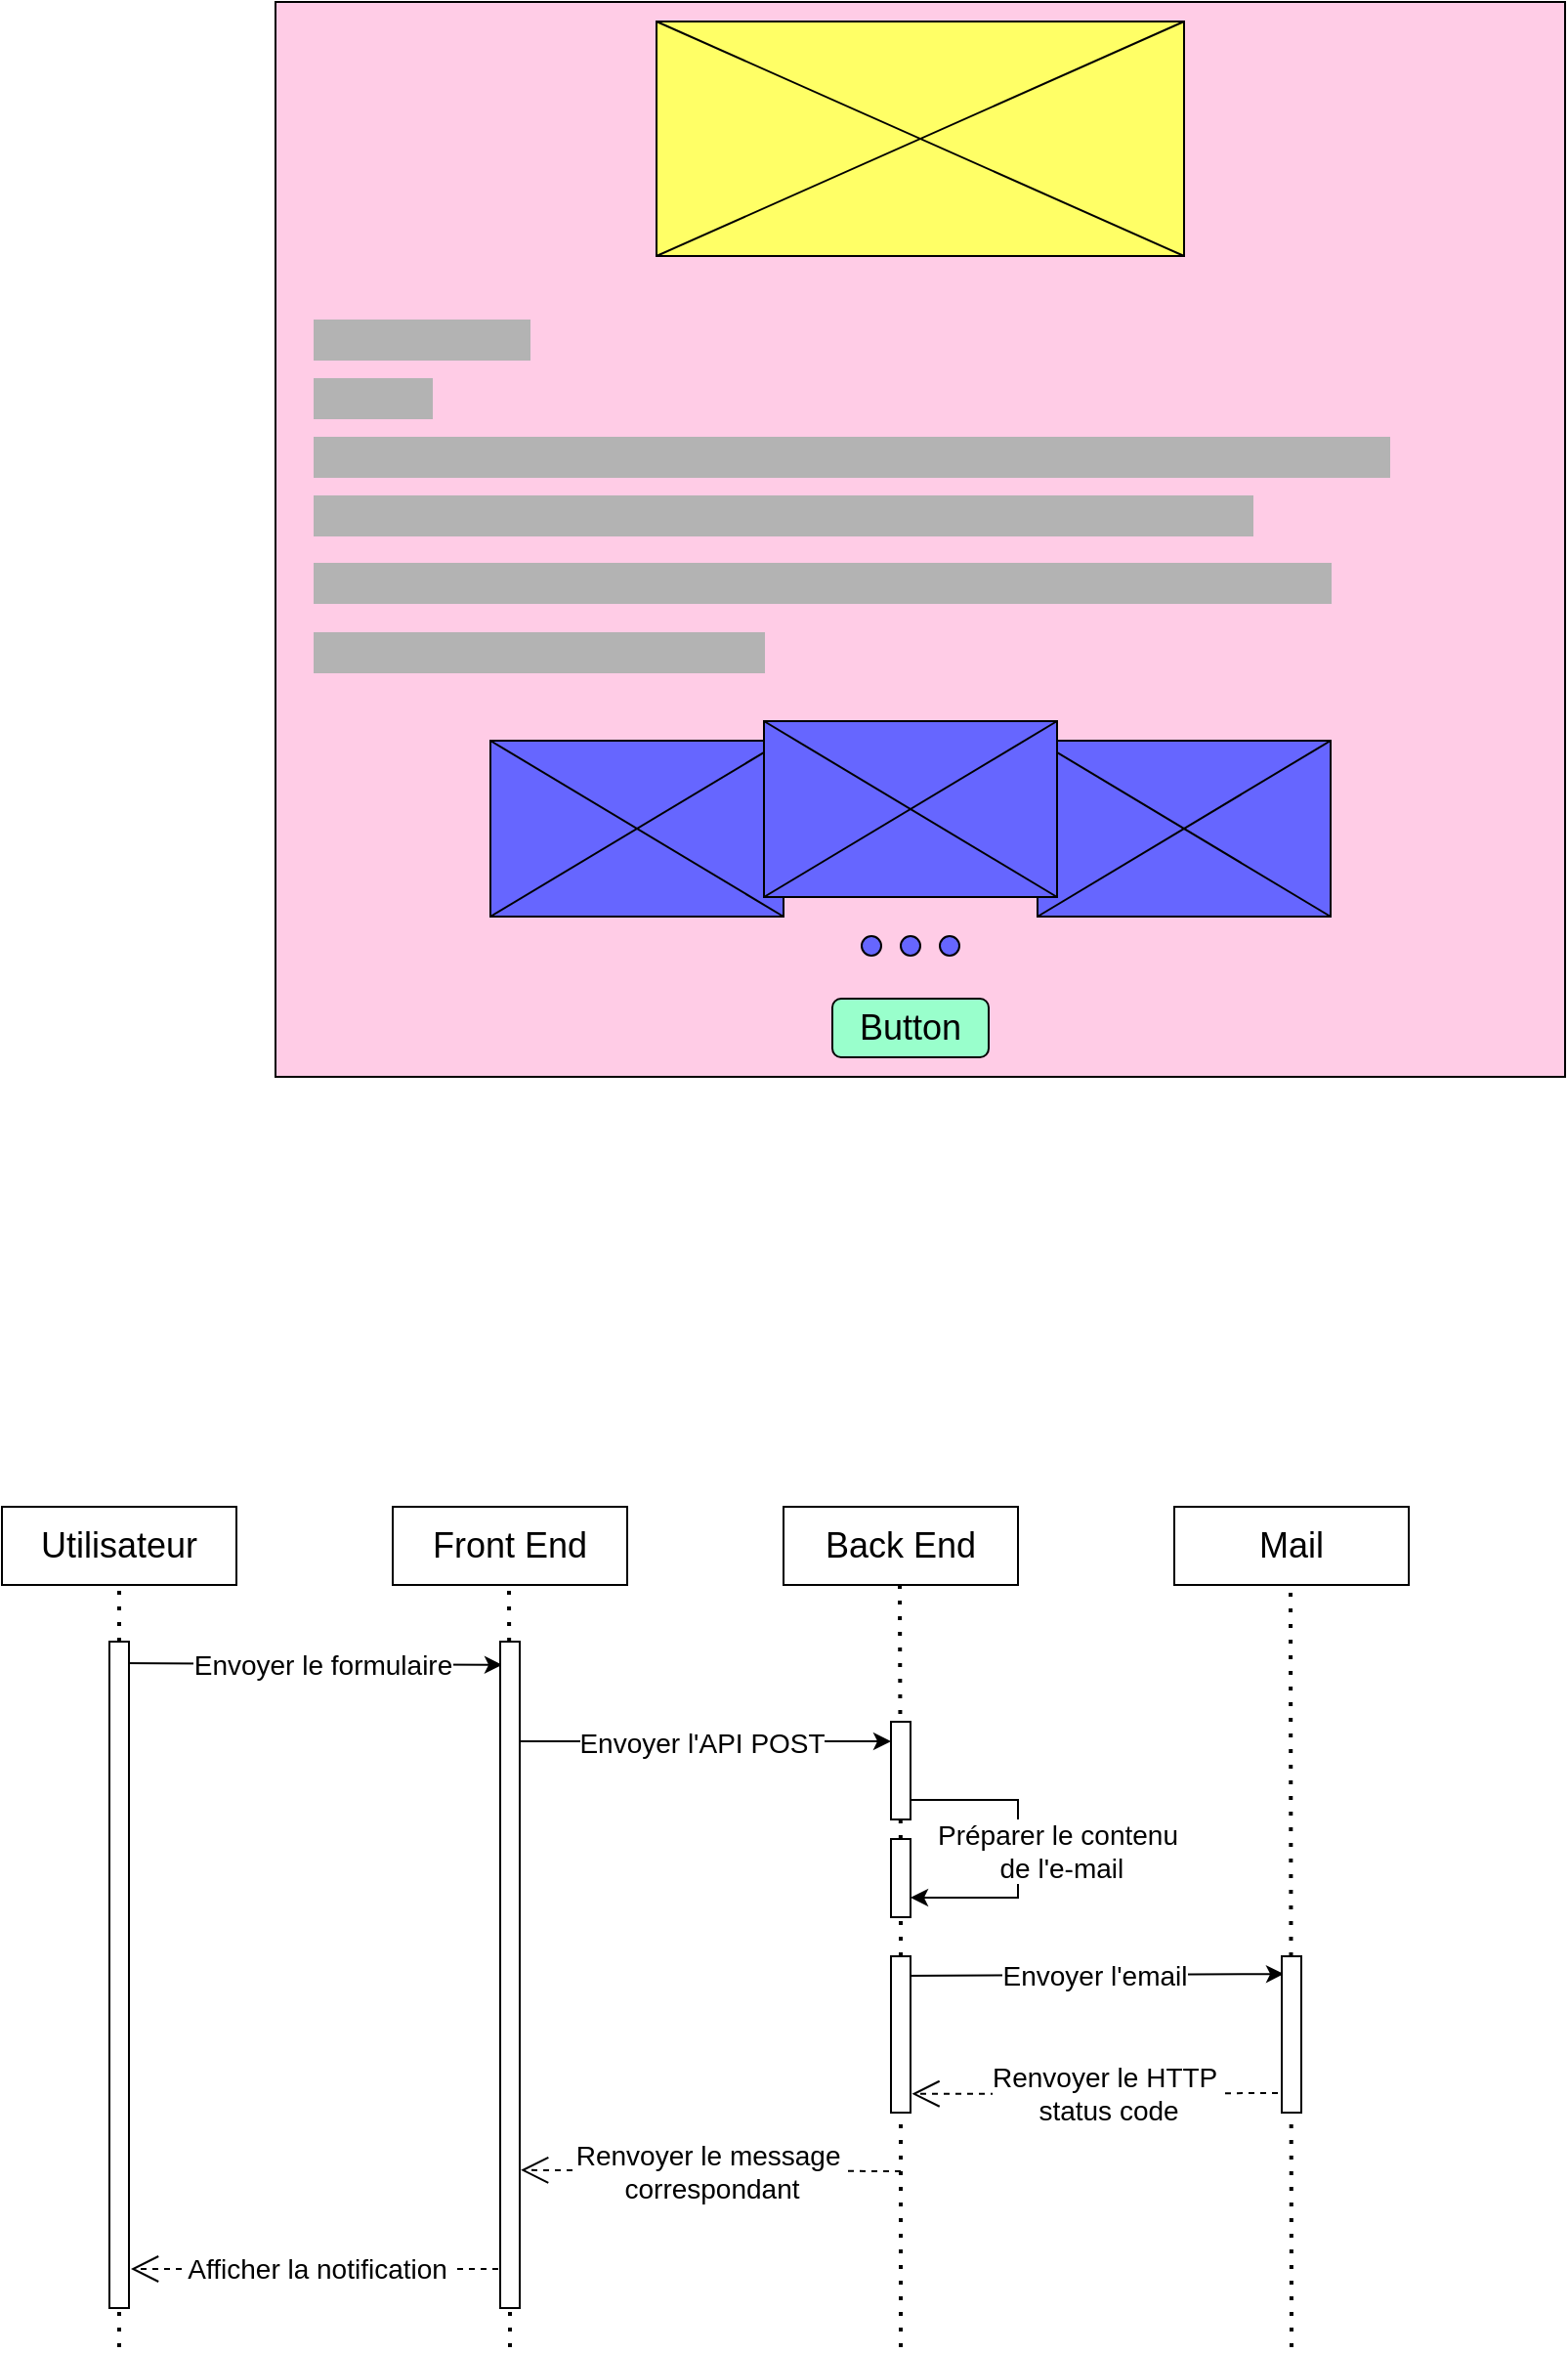<mxfile version="24.8.3">
  <diagram name="Page-1" id="DDaQgIQH233jBIQd-hjK">
    <mxGraphModel dx="1913" dy="962" grid="1" gridSize="10" guides="1" tooltips="1" connect="1" arrows="1" fold="1" page="1" pageScale="1" pageWidth="827" pageHeight="1169" math="0" shadow="0">
      <root>
        <mxCell id="0" />
        <mxCell id="1" parent="0" />
        <mxCell id="1QimMM6IlBY8U48vd7Y9-1" value="" style="rounded=0;whiteSpace=wrap;html=1;fillColor=#FFCCE6;" vertex="1" parent="1">
          <mxGeometry x="220" y="270" width="660" height="550" as="geometry" />
        </mxCell>
        <mxCell id="1QimMM6IlBY8U48vd7Y9-12" value="" style="rounded=0;whiteSpace=wrap;html=1;fillColor=#6666FF;" vertex="1" parent="1">
          <mxGeometry x="330" y="648" width="150" height="90" as="geometry" />
        </mxCell>
        <mxCell id="1QimMM6IlBY8U48vd7Y9-2" value="" style="rounded=0;whiteSpace=wrap;html=1;fillColor=#FFFF66;" vertex="1" parent="1">
          <mxGeometry x="415" y="280" width="270" height="120" as="geometry" />
        </mxCell>
        <mxCell id="1QimMM6IlBY8U48vd7Y9-3" value="" style="endArrow=none;html=1;rounded=0;exitX=0;exitY=1;exitDx=0;exitDy=0;entryX=1;entryY=0;entryDx=0;entryDy=0;" edge="1" parent="1" source="1QimMM6IlBY8U48vd7Y9-2" target="1QimMM6IlBY8U48vd7Y9-2">
          <mxGeometry width="50" height="50" relative="1" as="geometry">
            <mxPoint x="460" y="350" as="sourcePoint" />
            <mxPoint x="510" y="300" as="targetPoint" />
          </mxGeometry>
        </mxCell>
        <mxCell id="1QimMM6IlBY8U48vd7Y9-4" value="" style="endArrow=none;html=1;rounded=0;entryX=0;entryY=0;entryDx=0;entryDy=0;exitX=1;exitY=1;exitDx=0;exitDy=0;" edge="1" parent="1" source="1QimMM6IlBY8U48vd7Y9-2" target="1QimMM6IlBY8U48vd7Y9-2">
          <mxGeometry width="50" height="50" relative="1" as="geometry">
            <mxPoint x="540" y="380" as="sourcePoint" />
            <mxPoint x="590" y="330" as="targetPoint" />
          </mxGeometry>
        </mxCell>
        <mxCell id="1QimMM6IlBY8U48vd7Y9-5" value="" style="rounded=0;whiteSpace=wrap;html=1;strokeColor=#B3B3B3;fillColor=#B3B3B3;" vertex="1" parent="1">
          <mxGeometry x="240" y="433" width="110" height="20" as="geometry" />
        </mxCell>
        <mxCell id="1QimMM6IlBY8U48vd7Y9-6" value="" style="rounded=0;whiteSpace=wrap;html=1;strokeColor=#B3B3B3;fillColor=#B3B3B3;" vertex="1" parent="1">
          <mxGeometry x="240" y="463" width="60" height="20" as="geometry" />
        </mxCell>
        <mxCell id="1QimMM6IlBY8U48vd7Y9-7" value="" style="rounded=0;whiteSpace=wrap;html=1;strokeColor=#B3B3B3;fillColor=#B3B3B3;" vertex="1" parent="1">
          <mxGeometry x="240" y="493" width="550" height="20" as="geometry" />
        </mxCell>
        <mxCell id="1QimMM6IlBY8U48vd7Y9-8" value="" style="rounded=0;whiteSpace=wrap;html=1;fillColor=#B3B3B3;strokeColor=#B3B3B3;" vertex="1" parent="1">
          <mxGeometry x="240" y="523" width="480" height="20" as="geometry" />
        </mxCell>
        <mxCell id="1QimMM6IlBY8U48vd7Y9-9" value="" style="rounded=0;whiteSpace=wrap;html=1;fillColor=#B3B3B3;strokeColor=#B3B3B3;" vertex="1" parent="1">
          <mxGeometry x="240" y="557.5" width="520" height="20" as="geometry" />
        </mxCell>
        <mxCell id="1QimMM6IlBY8U48vd7Y9-10" value="" style="rounded=0;whiteSpace=wrap;html=1;fillColor=#B3B3B3;strokeColor=#B3B3B3;" vertex="1" parent="1">
          <mxGeometry x="240" y="593" width="230" height="20" as="geometry" />
        </mxCell>
        <mxCell id="1QimMM6IlBY8U48vd7Y9-13" value="" style="rounded=0;whiteSpace=wrap;html=1;fillColor=#6666FF;" vertex="1" parent="1">
          <mxGeometry x="610" y="648" width="150" height="90" as="geometry" />
        </mxCell>
        <mxCell id="1QimMM6IlBY8U48vd7Y9-15" value="" style="endArrow=none;html=1;rounded=0;exitX=0;exitY=1;exitDx=0;exitDy=0;entryX=1;entryY=0;entryDx=0;entryDy=0;" edge="1" parent="1" source="1QimMM6IlBY8U48vd7Y9-12" target="1QimMM6IlBY8U48vd7Y9-12">
          <mxGeometry width="50" height="50" relative="1" as="geometry">
            <mxPoint x="360" y="728" as="sourcePoint" />
            <mxPoint x="410" y="678" as="targetPoint" />
          </mxGeometry>
        </mxCell>
        <mxCell id="1QimMM6IlBY8U48vd7Y9-16" value="" style="endArrow=none;html=1;rounded=0;exitX=0;exitY=1;exitDx=0;exitDy=0;entryX=1;entryY=0;entryDx=0;entryDy=0;" edge="1" parent="1">
          <mxGeometry width="50" height="50" relative="1" as="geometry">
            <mxPoint x="610" y="738" as="sourcePoint" />
            <mxPoint x="760" y="648" as="targetPoint" />
          </mxGeometry>
        </mxCell>
        <mxCell id="1QimMM6IlBY8U48vd7Y9-20" value="" style="endArrow=none;html=1;rounded=0;exitX=1;exitY=1;exitDx=0;exitDy=0;entryX=0;entryY=0;entryDx=0;entryDy=0;" edge="1" parent="1" source="1QimMM6IlBY8U48vd7Y9-13" target="1QimMM6IlBY8U48vd7Y9-13">
          <mxGeometry width="50" height="50" relative="1" as="geometry">
            <mxPoint x="780" y="748" as="sourcePoint" />
            <mxPoint x="630" y="658" as="targetPoint" />
          </mxGeometry>
        </mxCell>
        <mxCell id="1QimMM6IlBY8U48vd7Y9-11" value="" style="rounded=0;whiteSpace=wrap;html=1;fillColor=#6666FF;" vertex="1" parent="1">
          <mxGeometry x="470" y="638" width="150" height="90" as="geometry" />
        </mxCell>
        <mxCell id="1QimMM6IlBY8U48vd7Y9-17" value="" style="endArrow=none;html=1;rounded=0;exitX=0;exitY=1;exitDx=0;exitDy=0;entryX=1;entryY=0;entryDx=0;entryDy=0;" edge="1" parent="1" target="1QimMM6IlBY8U48vd7Y9-11">
          <mxGeometry width="50" height="50" relative="1" as="geometry">
            <mxPoint x="470" y="728" as="sourcePoint" />
            <mxPoint x="620" y="638" as="targetPoint" />
          </mxGeometry>
        </mxCell>
        <mxCell id="1QimMM6IlBY8U48vd7Y9-18" value="" style="endArrow=none;html=1;rounded=0;exitX=1;exitY=1;exitDx=0;exitDy=0;entryX=0;entryY=0;entryDx=0;entryDy=0;" edge="1" parent="1" source="1QimMM6IlBY8U48vd7Y9-12" target="1QimMM6IlBY8U48vd7Y9-12">
          <mxGeometry width="50" height="50" relative="1" as="geometry">
            <mxPoint x="360" y="718" as="sourcePoint" />
            <mxPoint x="410" y="668" as="targetPoint" />
          </mxGeometry>
        </mxCell>
        <mxCell id="1QimMM6IlBY8U48vd7Y9-19" value="" style="endArrow=none;html=1;rounded=0;exitX=1;exitY=1;exitDx=0;exitDy=0;entryX=0;entryY=0;entryDx=0;entryDy=0;" edge="1" parent="1">
          <mxGeometry width="50" height="50" relative="1" as="geometry">
            <mxPoint x="620" y="728" as="sourcePoint" />
            <mxPoint x="470" y="638" as="targetPoint" />
          </mxGeometry>
        </mxCell>
        <mxCell id="1QimMM6IlBY8U48vd7Y9-25" value="" style="group;fillColor=none;strokeColor=#FFCCE6;" vertex="1" connectable="0" parent="1">
          <mxGeometry x="520" y="748" width="50" height="10" as="geometry" />
        </mxCell>
        <mxCell id="1QimMM6IlBY8U48vd7Y9-21" value="" style="ellipse;whiteSpace=wrap;html=1;aspect=fixed;fillColor=#6666FF;" vertex="1" parent="1QimMM6IlBY8U48vd7Y9-25">
          <mxGeometry width="10" height="10" as="geometry" />
        </mxCell>
        <mxCell id="1QimMM6IlBY8U48vd7Y9-22" value="" style="ellipse;whiteSpace=wrap;html=1;aspect=fixed;fillColor=#6666FF;" vertex="1" parent="1QimMM6IlBY8U48vd7Y9-25">
          <mxGeometry x="20" width="10" height="10" as="geometry" />
        </mxCell>
        <mxCell id="1QimMM6IlBY8U48vd7Y9-23" value="" style="ellipse;whiteSpace=wrap;html=1;aspect=fixed;fillColor=#6666FF;" vertex="1" parent="1QimMM6IlBY8U48vd7Y9-25">
          <mxGeometry x="40" width="10" height="10" as="geometry" />
        </mxCell>
        <mxCell id="1QimMM6IlBY8U48vd7Y9-26" value="&lt;font style=&quot;font-size: 18px;&quot;&gt;Button&lt;/font&gt;" style="rounded=1;whiteSpace=wrap;html=1;fillColor=#99FFCC;" vertex="1" parent="1">
          <mxGeometry x="505" y="780" width="80" height="30" as="geometry" />
        </mxCell>
        <mxCell id="1QimMM6IlBY8U48vd7Y9-28" value="&lt;font style=&quot;font-size: 18px;&quot;&gt;Utilisateur&lt;/font&gt;" style="rounded=0;whiteSpace=wrap;html=1;" vertex="1" parent="1">
          <mxGeometry x="80" y="1040" width="120" height="40" as="geometry" />
        </mxCell>
        <mxCell id="1QimMM6IlBY8U48vd7Y9-29" value="&lt;font style=&quot;font-size: 18px;&quot;&gt;Front End&lt;/font&gt;" style="rounded=0;whiteSpace=wrap;html=1;" vertex="1" parent="1">
          <mxGeometry x="280" y="1040" width="120" height="40" as="geometry" />
        </mxCell>
        <mxCell id="1QimMM6IlBY8U48vd7Y9-30" value="&lt;font style=&quot;font-size: 18px;&quot;&gt;Back End&lt;/font&gt;" style="rounded=0;whiteSpace=wrap;html=1;" vertex="1" parent="1">
          <mxGeometry x="480" y="1040" width="120" height="40" as="geometry" />
        </mxCell>
        <mxCell id="1QimMM6IlBY8U48vd7Y9-31" value="&lt;font style=&quot;font-size: 18px;&quot;&gt;Mail&lt;/font&gt;" style="rounded=0;whiteSpace=wrap;html=1;" vertex="1" parent="1">
          <mxGeometry x="680" y="1040" width="120" height="40" as="geometry" />
        </mxCell>
        <mxCell id="1QimMM6IlBY8U48vd7Y9-32" value="" style="endArrow=none;dashed=1;html=1;dashPattern=1 3;strokeWidth=2;rounded=0;" edge="1" parent="1" source="1QimMM6IlBY8U48vd7Y9-47">
          <mxGeometry width="50" height="50" relative="1" as="geometry">
            <mxPoint x="140" y="1470" as="sourcePoint" />
            <mxPoint x="140" y="1080" as="targetPoint" />
          </mxGeometry>
        </mxCell>
        <mxCell id="1QimMM6IlBY8U48vd7Y9-33" value="" style="endArrow=none;dashed=1;html=1;dashPattern=1 3;strokeWidth=2;rounded=0;" edge="1" parent="1" source="1QimMM6IlBY8U48vd7Y9-49">
          <mxGeometry width="50" height="50" relative="1" as="geometry">
            <mxPoint x="340" y="1470" as="sourcePoint" />
            <mxPoint x="339.5" y="1080" as="targetPoint" />
          </mxGeometry>
        </mxCell>
        <mxCell id="1QimMM6IlBY8U48vd7Y9-34" value="" style="endArrow=none;dashed=1;html=1;dashPattern=1 3;strokeWidth=2;rounded=0;" edge="1" parent="1" source="1QimMM6IlBY8U48vd7Y9-53">
          <mxGeometry width="50" height="50" relative="1" as="geometry">
            <mxPoint x="540" y="1470" as="sourcePoint" />
            <mxPoint x="539.5" y="1080" as="targetPoint" />
          </mxGeometry>
        </mxCell>
        <mxCell id="1QimMM6IlBY8U48vd7Y9-35" value="" style="endArrow=none;dashed=1;html=1;dashPattern=1 3;strokeWidth=2;rounded=0;" edge="1" parent="1">
          <mxGeometry width="50" height="50" relative="1" as="geometry">
            <mxPoint x="740" y="1470" as="sourcePoint" />
            <mxPoint x="739.5" y="1080" as="targetPoint" />
          </mxGeometry>
        </mxCell>
        <mxCell id="1QimMM6IlBY8U48vd7Y9-36" value="" style="endArrow=classic;html=1;rounded=0;entryX=0.1;entryY=0.035;entryDx=0;entryDy=0;entryPerimeter=0;" edge="1" parent="1" target="1QimMM6IlBY8U48vd7Y9-49">
          <mxGeometry width="50" height="50" relative="1" as="geometry">
            <mxPoint x="140" y="1120" as="sourcePoint" />
            <mxPoint x="340" y="1120" as="targetPoint" />
          </mxGeometry>
        </mxCell>
        <mxCell id="1QimMM6IlBY8U48vd7Y9-37" value="&lt;font style=&quot;font-size: 14px;&quot;&gt;Envoyer le formulaire&lt;/font&gt;" style="edgeLabel;html=1;align=center;verticalAlign=middle;resizable=0;points=[];" vertex="1" connectable="0" parent="1QimMM6IlBY8U48vd7Y9-36">
          <mxGeometry x="0.06" relative="1" as="geometry">
            <mxPoint as="offset" />
          </mxGeometry>
        </mxCell>
        <mxCell id="1QimMM6IlBY8U48vd7Y9-38" value="" style="endArrow=classic;html=1;rounded=0;entryX=0;entryY=0.2;entryDx=0;entryDy=0;entryPerimeter=0;" edge="1" parent="1" target="1QimMM6IlBY8U48vd7Y9-52">
          <mxGeometry width="50" height="50" relative="1" as="geometry">
            <mxPoint x="340" y="1160" as="sourcePoint" />
            <mxPoint x="540" y="1160" as="targetPoint" />
          </mxGeometry>
        </mxCell>
        <mxCell id="1QimMM6IlBY8U48vd7Y9-39" value="&lt;font style=&quot;font-size: 14px;&quot;&gt;Envoyer l&#39;API POST&lt;/font&gt;" style="edgeLabel;html=1;align=center;verticalAlign=middle;resizable=0;points=[];" vertex="1" connectable="0" parent="1QimMM6IlBY8U48vd7Y9-38">
          <mxGeometry x="-0.21" y="-1" relative="1" as="geometry">
            <mxPoint x="21" as="offset" />
          </mxGeometry>
        </mxCell>
        <mxCell id="1QimMM6IlBY8U48vd7Y9-40" value="" style="endArrow=classic;html=1;rounded=0;entryX=1;entryY=0.75;entryDx=0;entryDy=0;" edge="1" parent="1" target="1QimMM6IlBY8U48vd7Y9-53">
          <mxGeometry width="50" height="50" relative="1" as="geometry">
            <mxPoint x="540" y="1190" as="sourcePoint" />
            <mxPoint x="540" y="1240" as="targetPoint" />
            <Array as="points">
              <mxPoint x="600" y="1190" />
              <mxPoint x="600" y="1240" />
            </Array>
          </mxGeometry>
        </mxCell>
        <mxCell id="1QimMM6IlBY8U48vd7Y9-41" value="&lt;font style=&quot;font-size: 14px;&quot;&gt;Préparer le contenu&lt;/font&gt;&lt;div&gt;&lt;font style=&quot;font-size: 14px;&quot;&gt;&amp;nbsp;de l&#39;e-mail&lt;/font&gt;&lt;/div&gt;" style="edgeLabel;html=1;align=center;verticalAlign=middle;resizable=0;points=[];" vertex="1" connectable="0" parent="1QimMM6IlBY8U48vd7Y9-40">
          <mxGeometry x="0.035" y="-1" relative="1" as="geometry">
            <mxPoint x="21" as="offset" />
          </mxGeometry>
        </mxCell>
        <mxCell id="1QimMM6IlBY8U48vd7Y9-42" value="" style="endArrow=classic;html=1;rounded=0;entryX=0.1;entryY=0.113;entryDx=0;entryDy=0;entryPerimeter=0;" edge="1" parent="1" target="1QimMM6IlBY8U48vd7Y9-51">
          <mxGeometry width="50" height="50" relative="1" as="geometry">
            <mxPoint x="540" y="1280" as="sourcePoint" />
            <mxPoint x="730" y="1280" as="targetPoint" />
          </mxGeometry>
        </mxCell>
        <mxCell id="1QimMM6IlBY8U48vd7Y9-43" value="&lt;font style=&quot;font-size: 14px;&quot;&gt;Envoyer l&#39;email&lt;/font&gt;" style="edgeLabel;html=1;align=center;verticalAlign=middle;resizable=0;points=[];" vertex="1" connectable="0" parent="1QimMM6IlBY8U48vd7Y9-42">
          <mxGeometry x="-0.13" y="-4" relative="1" as="geometry">
            <mxPoint x="13" y="-4" as="offset" />
          </mxGeometry>
        </mxCell>
        <mxCell id="1QimMM6IlBY8U48vd7Y9-44" value="&lt;font style=&quot;font-size: 14px;&quot;&gt;Renvoyer le HTTP&amp;nbsp;&lt;/font&gt;&lt;div&gt;&lt;font style=&quot;font-size: 14px;&quot;&gt;status code&lt;/font&gt;&lt;/div&gt;" style="endArrow=open;endSize=12;dashed=1;html=1;rounded=0;entryX=1.073;entryY=0.88;entryDx=0;entryDy=0;entryPerimeter=0;" edge="1" parent="1" target="1QimMM6IlBY8U48vd7Y9-55">
          <mxGeometry width="160" relative="1" as="geometry">
            <mxPoint x="745" y="1340" as="sourcePoint" />
            <mxPoint x="540" y="1340" as="targetPoint" />
          </mxGeometry>
        </mxCell>
        <mxCell id="1QimMM6IlBY8U48vd7Y9-45" value="&lt;font style=&quot;font-size: 14px;&quot;&gt;Renvoyer le message&amp;nbsp;&lt;/font&gt;&lt;div&gt;&lt;font style=&quot;font-size: 14px;&quot;&gt;correspondant&lt;/font&gt;&lt;/div&gt;" style="endArrow=open;endSize=12;dashed=1;html=1;rounded=0;entryX=1.055;entryY=0.793;entryDx=0;entryDy=0;entryPerimeter=0;" edge="1" parent="1" target="1QimMM6IlBY8U48vd7Y9-49">
          <mxGeometry width="160" relative="1" as="geometry">
            <mxPoint x="540" y="1380" as="sourcePoint" />
            <mxPoint x="350" y="1380" as="targetPoint" />
            <mxPoint as="offset" />
          </mxGeometry>
        </mxCell>
        <mxCell id="1QimMM6IlBY8U48vd7Y9-46" value="&lt;font style=&quot;font-size: 14px;&quot;&gt;Afficher la notification&amp;nbsp;&lt;/font&gt;" style="endArrow=open;endSize=12;dashed=1;html=1;rounded=0;" edge="1" parent="1">
          <mxGeometry width="160" relative="1" as="geometry">
            <mxPoint x="340" y="1430" as="sourcePoint" />
            <mxPoint x="146" y="1430" as="targetPoint" />
            <mxPoint as="offset" />
          </mxGeometry>
        </mxCell>
        <mxCell id="1QimMM6IlBY8U48vd7Y9-48" value="" style="endArrow=none;dashed=1;html=1;dashPattern=1 3;strokeWidth=2;rounded=0;" edge="1" parent="1" target="1QimMM6IlBY8U48vd7Y9-47">
          <mxGeometry width="50" height="50" relative="1" as="geometry">
            <mxPoint x="140" y="1470" as="sourcePoint" />
            <mxPoint x="140" y="1080" as="targetPoint" />
          </mxGeometry>
        </mxCell>
        <mxCell id="1QimMM6IlBY8U48vd7Y9-47" value="" style="rounded=0;whiteSpace=wrap;html=1;" vertex="1" parent="1">
          <mxGeometry x="135" y="1109" width="10" height="341" as="geometry" />
        </mxCell>
        <mxCell id="1QimMM6IlBY8U48vd7Y9-50" value="" style="endArrow=none;dashed=1;html=1;dashPattern=1 3;strokeWidth=2;rounded=0;" edge="1" parent="1" target="1QimMM6IlBY8U48vd7Y9-49">
          <mxGeometry width="50" height="50" relative="1" as="geometry">
            <mxPoint x="340" y="1470" as="sourcePoint" />
            <mxPoint x="339.5" y="1080" as="targetPoint" />
          </mxGeometry>
        </mxCell>
        <mxCell id="1QimMM6IlBY8U48vd7Y9-49" value="" style="rounded=0;whiteSpace=wrap;html=1;" vertex="1" parent="1">
          <mxGeometry x="335" y="1109" width="10" height="341" as="geometry" />
        </mxCell>
        <mxCell id="1QimMM6IlBY8U48vd7Y9-51" value="" style="rounded=0;whiteSpace=wrap;html=1;" vertex="1" parent="1">
          <mxGeometry x="735" y="1270" width="10" height="80" as="geometry" />
        </mxCell>
        <mxCell id="1QimMM6IlBY8U48vd7Y9-52" value="" style="rounded=0;whiteSpace=wrap;html=1;" vertex="1" parent="1">
          <mxGeometry x="535" y="1150" width="10" height="50" as="geometry" />
        </mxCell>
        <mxCell id="1QimMM6IlBY8U48vd7Y9-54" value="" style="endArrow=none;dashed=1;html=1;dashPattern=1 3;strokeWidth=2;rounded=0;" edge="1" parent="1" source="1QimMM6IlBY8U48vd7Y9-55" target="1QimMM6IlBY8U48vd7Y9-53">
          <mxGeometry width="50" height="50" relative="1" as="geometry">
            <mxPoint x="540" y="1470" as="sourcePoint" />
            <mxPoint x="539.5" y="1080" as="targetPoint" />
          </mxGeometry>
        </mxCell>
        <mxCell id="1QimMM6IlBY8U48vd7Y9-53" value="" style="rounded=0;whiteSpace=wrap;html=1;" vertex="1" parent="1">
          <mxGeometry x="535" y="1210" width="10" height="40" as="geometry" />
        </mxCell>
        <mxCell id="1QimMM6IlBY8U48vd7Y9-56" value="" style="endArrow=none;dashed=1;html=1;dashPattern=1 3;strokeWidth=2;rounded=0;" edge="1" parent="1" target="1QimMM6IlBY8U48vd7Y9-55">
          <mxGeometry width="50" height="50" relative="1" as="geometry">
            <mxPoint x="540" y="1470" as="sourcePoint" />
            <mxPoint x="540" y="1250" as="targetPoint" />
          </mxGeometry>
        </mxCell>
        <mxCell id="1QimMM6IlBY8U48vd7Y9-55" value="" style="rounded=0;whiteSpace=wrap;html=1;" vertex="1" parent="1">
          <mxGeometry x="535" y="1270" width="10" height="80" as="geometry" />
        </mxCell>
      </root>
    </mxGraphModel>
  </diagram>
</mxfile>
